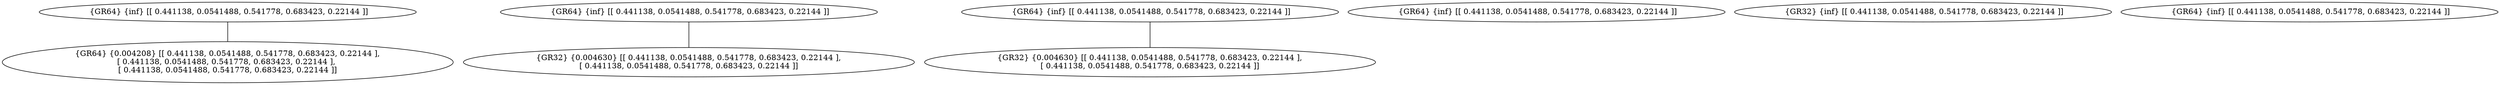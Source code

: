 graph G {
FileName="/home/venkat/IF-DV/Rohit/regAlloc/ML-Register-Allocation/sample/data/devS/level-O0-llfiles/bublesort.ll";
Function="swap";
Registers=164;
1 [label=" {GR64} {inf} [[ 0.441138, 0.0541488, 0.541778, 0.683423, 0.22144 ]]"];
1 -- 3;
3 [label=" {GR64} {0.004208} [[ 0.441138, 0.0541488, 0.541778, 0.683423, 0.22144 ], 
[ 0.441138, 0.0541488, 0.541778, 0.683423, 0.22144 ], 
[ 0.441138, 0.0541488, 0.541778, 0.683423, 0.22144 ]]"];
6 [label=" {GR64} {inf} [[ 0.441138, 0.0541488, 0.541778, 0.683423, 0.22144 ]]"];
6 -- 7;
7 [label=" {GR32} {0.004630} [[ 0.441138, 0.0541488, 0.541778, 0.683423, 0.22144 ], 
[ 0.441138, 0.0541488, 0.541778, 0.683423, 0.22144 ]]"];
10 [label=" {GR64} {inf} [[ 0.441138, 0.0541488, 0.541778, 0.683423, 0.22144 ]]"];
10 -- 12;
12 [label=" {GR32} {0.004630} [[ 0.441138, 0.0541488, 0.541778, 0.683423, 0.22144 ], 
[ 0.441138, 0.0541488, 0.541778, 0.683423, 0.22144 ]]"];
13 [label=" {GR64} {inf} [[ 0.441138, 0.0541488, 0.541778, 0.683423, 0.22144 ]]"];
16 [label=" {GR32} {inf} [[ 0.441138, 0.0541488, 0.541778, 0.683423, 0.22144 ]]"];
17 [label=" {GR64} {inf} [[ 0.441138, 0.0541488, 0.541778, 0.683423, 0.22144 ]]"];
}